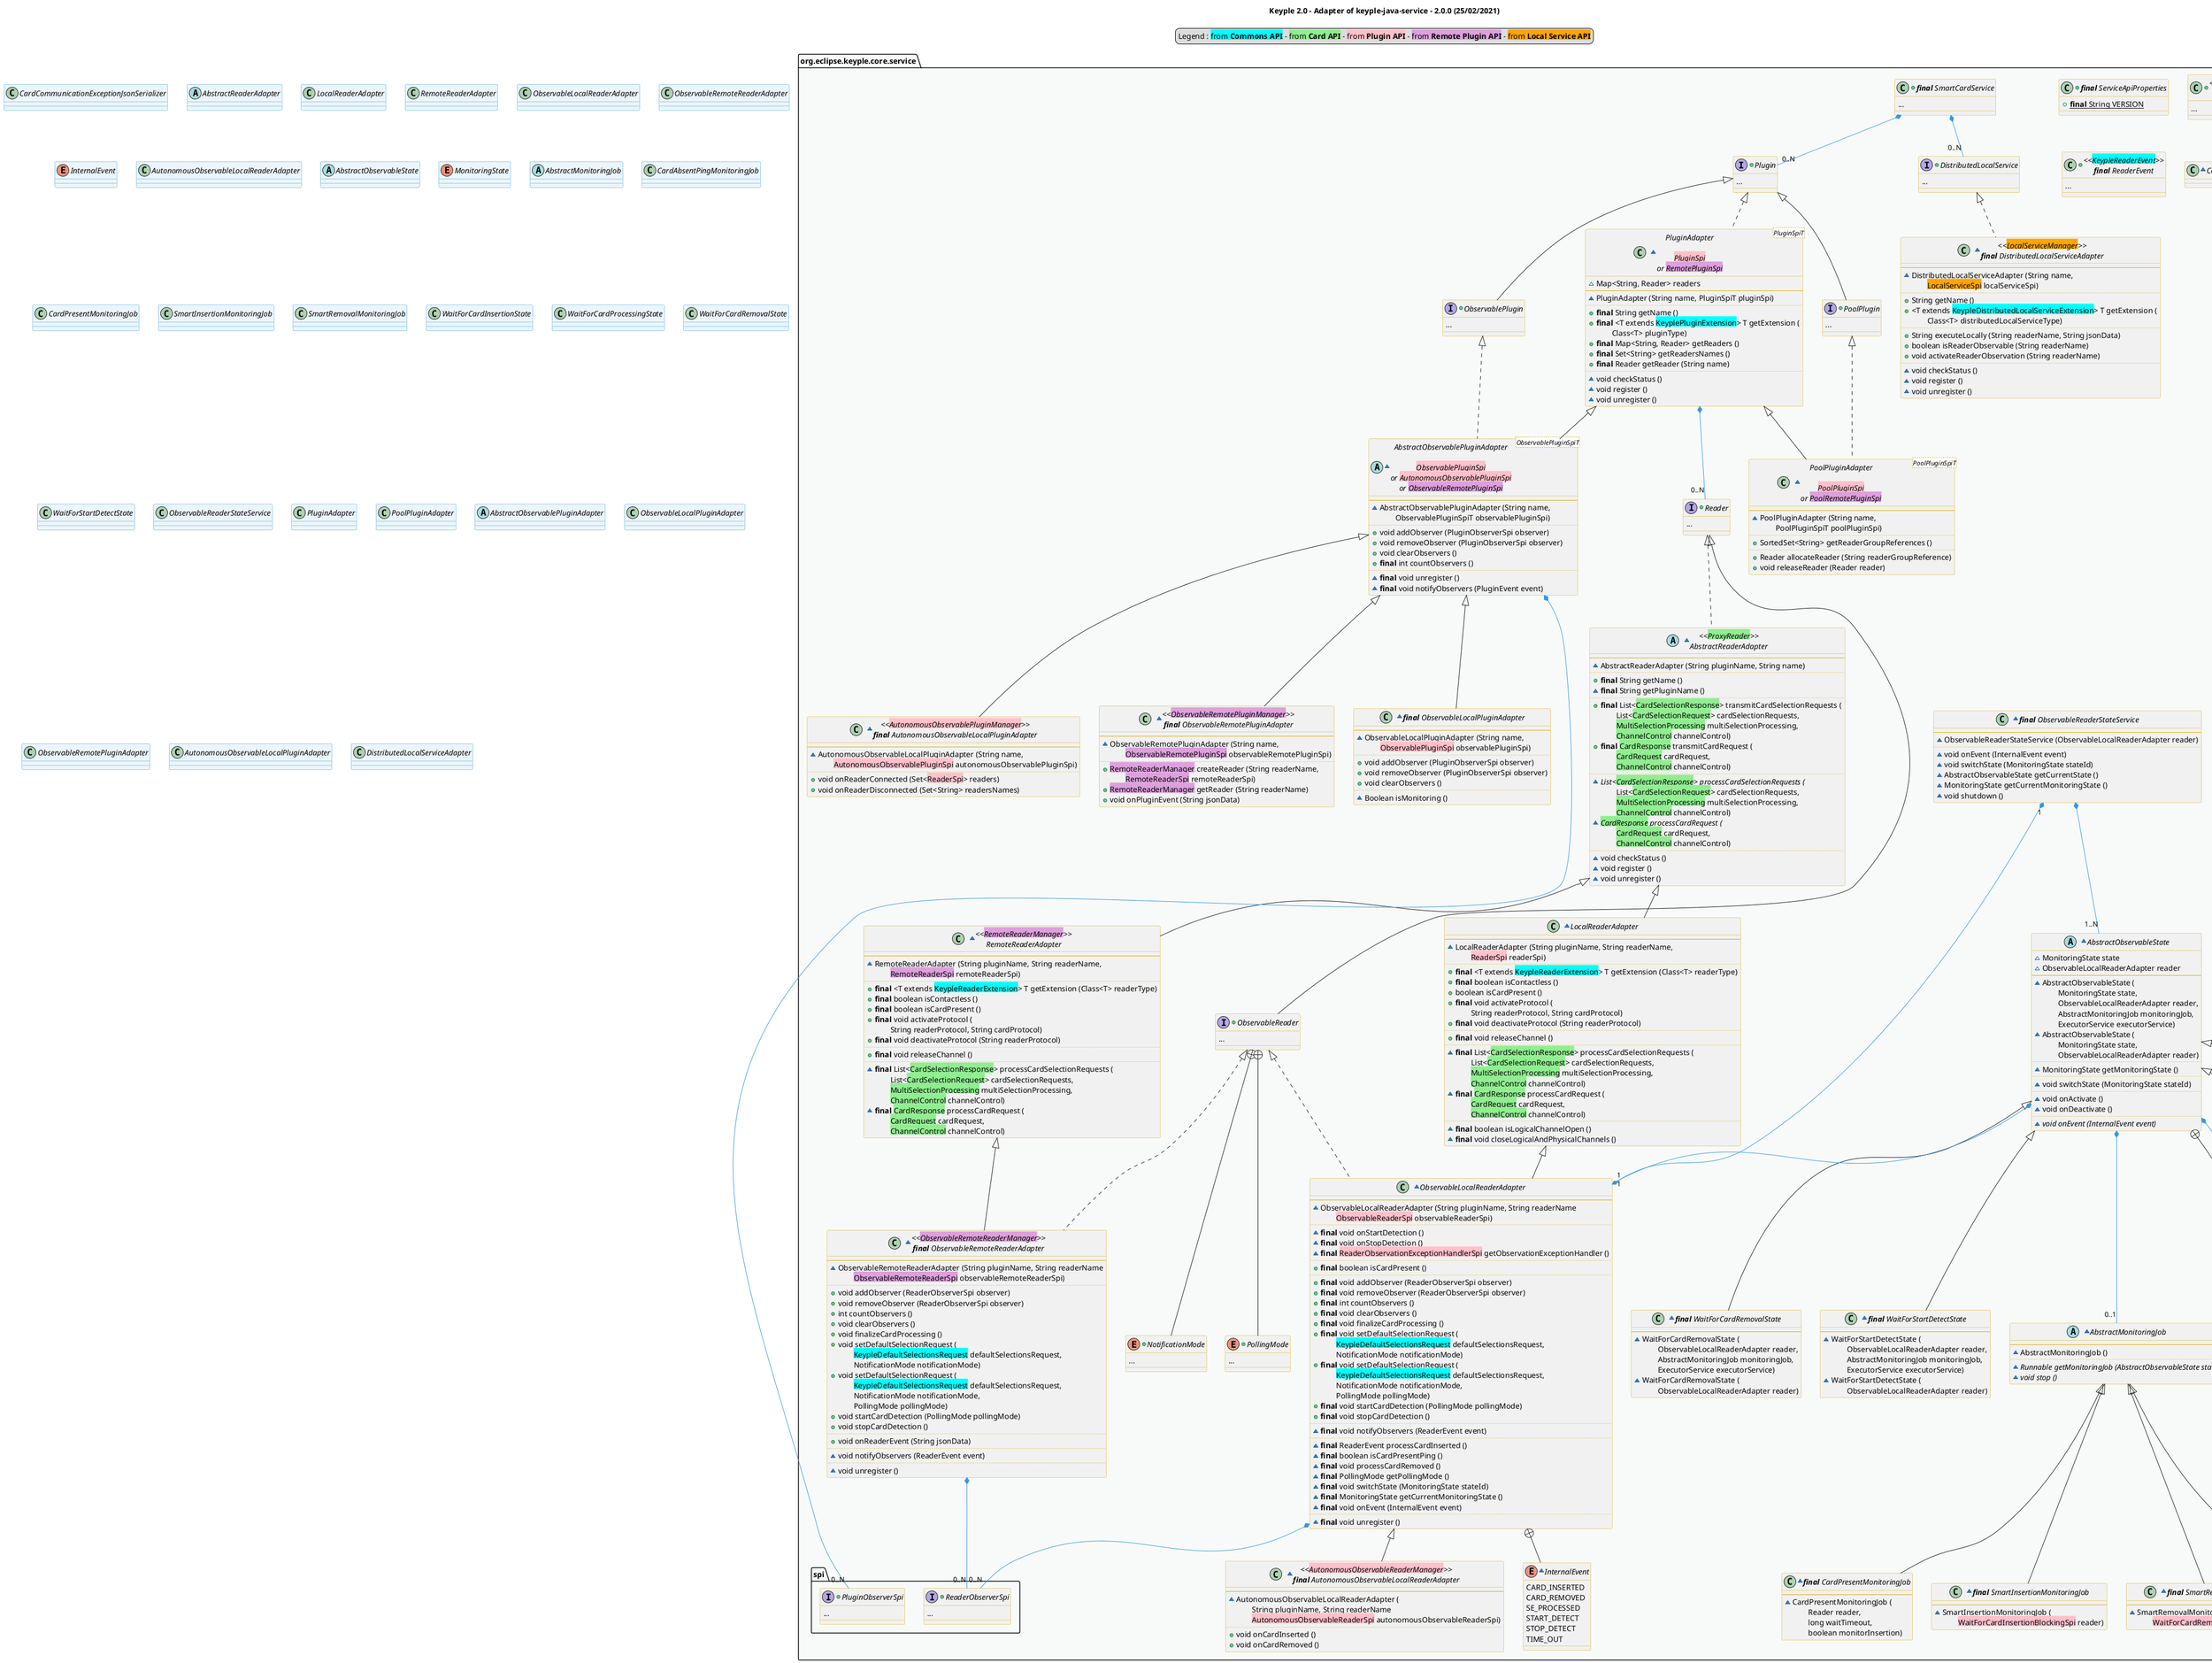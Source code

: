 @startuml
title
    Keyple 2.0 - Adapter of keyple-java-service - 2.0.0 (25/02/2021)
end title

' == THEME ==

'Couleurs issues de : https://htmlcolorcodes.com/fr/tableau-de-couleur/tableau-de-couleur-design-plat/
!define C_GREY1 F8F9F9
!define C_GREY2 F2F3F4
!define C_GREY3 E5E7E9
!define C_GREY4 D7DBDD
!define C_GREY5 CACFD2
!define C_GREY6 BDC3C7
!define C_LINK 3498DB
!define C_USE 27AE60

skinparam Shadowing false
skinparam ClassFontStyle italic
skinparam ClassBorderColor #D4AC0D
skinparam stereotypeABorderColor #A9DCDF
skinparam stereotypeIBorderColor #B4A7E5
skinparam stereotypeCBorderColor #ADD1B2
skinparam stereotypeEBorderColor #EB93DF
' Red
skinparam ClassBackgroundColor<<red>> #FDEDEC
skinparam ClassBorderColor<<red>> #E74C3C
hide <<red>> stereotype
' Purple
skinparam ClassBackgroundColor<<purple>> #F4ECF7
skinparam ClassBorderColor<<purple>> #8E44AD
hide <<purple>> stereotype
' blue
skinparam ClassBackgroundColor<<blue>> #EBF5FB
skinparam ClassBorderColor<<blue>> #3498DB
hide <<blue>> stereotype
' Green
skinparam ClassBackgroundColor<<green>> #E9F7EF
skinparam ClassBorderColor<<green>> #27AE60
hide <<green>> stereotype
' Grey
skinparam ClassBackgroundColor<<grey>> #EAECEE
skinparam ClassBorderColor<<grey>> #2C3E50
hide <<grey>> stereotype

' == CONTENT ==

legend top
    Legend : <back:cyan>from **Commons API**</back> - <back:lightGreen>from **Card API**</back> - <back:pink>from **Plugin API**</back> - <back:plum>from **Remote Plugin API**</back> - <back:orange>from **Local Service API**</back>
end legend

package "org.eclipse.keyple.core.service" as service {
    ' SPI
    package spi {
        +interface PluginObserverSpi {
            ...
        }
        +interface ReaderObserverSpi {
            ...
        }
    }
    ' SERVICE
    +class "**final** ServiceApiProperties" as ApiProperties {
        +{static} **final** String VERSION
    }
    +class "**final** SmartCardService" as SmartCardService {
        ...
    }
    +interface Plugin {
        ...
    }
    +interface DistributedLocalService {
        ...
    }
    +interface ObservablePlugin extends Plugin {
        ...
    }
    +class "<<<back:cyan>KeyplePluginEvent</back>>>\n**final** PluginEvent" as PluginEvent {
        ...
    }
    +interface PoolPlugin extends Plugin {
        ...
    }
    +interface Reader {
        ...
    }
    +interface ObservableReader extends Reader {
        ...
    }
    +enum NotificationMode {
        ...
    }
    +enum PollingMode {
        ...
    }
    +class "<<<back:cyan>KeypleReaderEvent</back>>>\n**final** ReaderEvent" as ReaderEvent {
        ...
    }

    ' ADAPTERS
    ~class CardCommunicationExceptionJsonSerializer {
    }
    ~abstract class "<<<back:lightGreen>ProxyReader</back>>>\nAbstractReaderAdapter" as AbstractReaderAdapter implements Reader {
        --
        ~AbstractReaderAdapter (String pluginName, String name)
        ..
        +**final** String getName ()
        ~**final** String getPluginName ()
        ..
        +**final** List<<back:lightGreen>CardSelectionResponse</back>> transmitCardSelectionRequests (
            \tList<<back:lightGreen>CardSelectionRequest</back>> cardSelectionRequests,
            \t<back:lightGreen>MultiSelectionProcessing</back> multiSelectionProcessing,
            \t<back:lightGreen>ChannelControl</back> channelControl)
        +**final** <back:lightGreen>CardResponse</back> transmitCardRequest (
            \t<back:lightGreen>CardRequest</back> cardRequest,
            \t<back:lightGreen>ChannelControl</back> channelControl)
        ..
        ~{abstract} List<<back:lightGreen>CardSelectionResponse</back>> processCardSelectionRequests (
            \tList<<back:lightGreen>CardSelectionRequest</back>> cardSelectionRequests,
            \t<back:lightGreen>MultiSelectionProcessing</back> multiSelectionProcessing,
            \t<back:lightGreen>ChannelControl</back> channelControl)
        ~{abstract} <back:lightGreen>CardResponse</back> processCardRequest (
            \t<back:lightGreen>CardRequest</back> cardRequest,
            \t<back:lightGreen>ChannelControl</back> channelControl)
        ..
        ~void checkStatus ()
        ~void register ()
        ~void unregister ()
    }
    ~class LocalReaderAdapter extends AbstractReaderAdapter {
        --
        ~LocalReaderAdapter (String pluginName, String readerName,
            \t<back:pink>ReaderSpi</back> readerSpi)
        ..
        +**final** <T extends <back:cyan>KeypleReaderExtension</back>> T getExtension (Class<T> readerType)
        +**final** boolean isContactless ()
        +boolean isCardPresent ()
        +**final** void activateProtocol (
            \tString readerProtocol, String cardProtocol)
        +**final** void deactivateProtocol (String readerProtocol)
        ..
        +**final** void releaseChannel ()
        ..
        ~**final** List<<back:lightGreen>CardSelectionResponse</back>> processCardSelectionRequests (
            \tList<<back:lightGreen>CardSelectionRequest</back>> cardSelectionRequests,
            \t<back:lightGreen>MultiSelectionProcessing</back> multiSelectionProcessing,
            \t<back:lightGreen>ChannelControl</back> channelControl)
        ~**final** <back:lightGreen>CardResponse</back> processCardRequest (
            \t<back:lightGreen>CardRequest</back> cardRequest,
            \t<back:lightGreen>ChannelControl</back> channelControl)
        ..
        ~**final** boolean isLogicalChannelOpen ()
        ~**final** void closeLogicalAndPhysicalChannels ()
    }
    ~class "<<<back:plum>RemoteReaderManager</back>>>\nRemoteReaderAdapter" as RemoteReaderAdapter extends AbstractReaderAdapter {
        --
        ~RemoteReaderAdapter (String pluginName, String readerName,
            \t<back:plum>RemoteReaderSpi</back> remoteReaderSpi)
        ..
        +**final** <T extends <back:cyan>KeypleReaderExtension</back>> T getExtension (Class<T> readerType)
        +**final** boolean isContactless ()
        +**final** boolean isCardPresent ()
        +**final** void activateProtocol (
            \tString readerProtocol, String cardProtocol)
        +**final** void deactivateProtocol (String readerProtocol)
        ..
        +**final** void releaseChannel ()
        ..
        ~**final** List<<back:lightGreen>CardSelectionResponse</back>> processCardSelectionRequests (
            \tList<<back:lightGreen>CardSelectionRequest</back>> cardSelectionRequests,
            \t<back:lightGreen>MultiSelectionProcessing</back> multiSelectionProcessing,
            \t<back:lightGreen>ChannelControl</back> channelControl)
        ~**final** <back:lightGreen>CardResponse</back> processCardRequest (
            \t<back:lightGreen>CardRequest</back> cardRequest,
            \t<back:lightGreen>ChannelControl</back> channelControl)
    }
    ~class ObservableLocalReaderAdapter extends LocalReaderAdapter implements ObservableReader {
        --
        ~ObservableLocalReaderAdapter (String pluginName, String readerName
            \t<back:pink>ObservableReaderSpi</back> observableReaderSpi)
        ..
        ~**final** void onStartDetection ()
        ~**final** void onStopDetection ()
        ~**final** <back:pink>ReaderObservationExceptionHandlerSpi</back> getObservationExceptionHandler ()
        ..
        +**final** boolean isCardPresent ()
        ..
        +**final** void addObserver (ReaderObserverSpi observer)
        +**final** void removeObserver (ReaderObserverSpi observer)
        +**final** int countObservers ()
        +**final** void clearObservers ()
        +**final** void finalizeCardProcessing ()
        +**final** void setDefaultSelectionRequest (
            \t<back:cyan>KeypleDefaultSelectionsRequest</back> defaultSelectionsRequest,
            \tNotificationMode notificationMode)
        +**final** void setDefaultSelectionRequest (
            \t<back:cyan>KeypleDefaultSelectionsRequest</back> defaultSelectionsRequest,
            \tNotificationMode notificationMode,
            \tPollingMode pollingMode)
        +**final** void startCardDetection (PollingMode pollingMode)
        +**final** void stopCardDetection ()
        ..
        ~**final** void notifyObservers (ReaderEvent event)
        ..
        ~**final** ReaderEvent processCardInserted ()
        ~**final** boolean isCardPresentPing ()
        ~**final** void processCardRemoved ()
        ~**final** PollingMode getPollingMode ()
        ~**final** void switchState (MonitoringState stateId)
        ~**final** MonitoringState getCurrentMonitoringState ()
        ~**final** void onEvent (InternalEvent event)
        ..
        ~**final** void unregister ()
    }
    ~enum InternalEvent {
        CARD_INSERTED
        CARD_REMOVED
        SE_PROCESSED
        START_DETECT
        STOP_DETECT
        TIME_OUT
    }
    ~class "<<<back:pink>AutonomousObservableReaderManager</back>>>\n**final** AutonomousObservableLocalReaderAdapter" as AutonomousObservableLocalReaderAdapter extends ObservableLocalReaderAdapter {
        --
        ~AutonomousObservableLocalReaderAdapter (
            \tString pluginName, String readerName
            \t<back:pink>AutonomousObservableReaderSpi</back> autonomousObservableReaderSpi)
        ..
        +void onCardInserted ()
        +void onCardRemoved ()
    }
    ~class "<<<back:plum>ObservableRemoteReaderManager</back>>>\n**final** ObservableRemoteReaderAdapter" as ObservableRemoteReaderAdapter extends RemoteReaderAdapter implements ObservableReader {
        --
        ~ObservableRemoteReaderAdapter (String pluginName, String readerName
            \t<back:plum>ObservableRemoteReaderSpi</back> observableRemoteReaderSpi)
        ..
        +void addObserver (ReaderObserverSpi observer)
        +void removeObserver (ReaderObserverSpi observer)
        +int countObservers ()
        +void clearObservers ()
        +void finalizeCardProcessing ()
        +void setDefaultSelectionRequest (
            \t<back:cyan>KeypleDefaultSelectionsRequest</back> defaultSelectionsRequest,
            \tNotificationMode notificationMode)
        +void setDefaultSelectionRequest (
            \t<back:cyan>KeypleDefaultSelectionsRequest</back> defaultSelectionsRequest,
            \tNotificationMode notificationMode,
            \tPollingMode pollingMode)
        +void startCardDetection (PollingMode pollingMode)
        +void stopCardDetection ()
        ..
        +void onReaderEvent (String jsonData)
        ..
        ~void notifyObservers (ReaderEvent event)
        ..
        ~void unregister ()
    }

    ' AUTOMATE
    ~class "**final** ObservableReaderStateService" as ObservableReaderStateService {
        --
        ~ObservableReaderStateService (ObservableLocalReaderAdapter reader)
        ..
        ~void onEvent (InternalEvent event)
        ~void switchState (MonitoringState stateId)
        ~AbstractObservableState getCurrentState ()
        ~MonitoringState getCurrentMonitoringState ()
        ~void shutdown ()
    }
    ~abstract class AbstractObservableState {
        ~MonitoringState state
        ~ObservableLocalReaderAdapter reader
        --
        ~AbstractObservableState (
            \tMonitoringState state,
            \tObservableLocalReaderAdapter reader,
            \tAbstractMonitoringJob monitoringJob,
            \tExecutorService executorService)
        ~AbstractObservableState (
            \tMonitoringState state,
            \tObservableLocalReaderAdapter reader)
        ..
        ~MonitoringState getMonitoringState ()
        ..
        ~void switchState (MonitoringState stateId)
        ..
        ~void onActivate ()
        ~void onDeactivate ()
        ..
        ~{abstract} void onEvent (InternalEvent event)
    }
    ~enum MonitoringState {
        WAIT_FOR_START_DETECTION
        WAIT_FOR_SE_INSERTION
        WAIT_FOR_SE_PROCESSING
        WAIT_FOR_SE_REMOVAL
    }
    ~class "**final** WaitForCardInsertionState" as WaitForCardInsertionState extends AbstractObservableState {
        --
        ~WaitForCardInsertionState (
            \tObservableLocalReaderAdapter reader,
            \tAbstractMonitoringJob monitoringJob,
            \tExecutorService executorService)
        ~WaitForCardInsertionState (
            \tObservableLocalReaderAdapter reader)
    }
    ~class "**final** WaitForCardProcessingState" as WaitForCardProcessingState extends AbstractObservableState {
        --
        ~WaitForCardProcessingState (
            \tObservableLocalReaderAdapter reader,
            \tAbstractMonitoringJob monitoringJob,
            \tExecutorService executorService)
        ~WaitForCardProcessingState (
            \tObservableLocalReaderAdapter reader)
    }
    ~class "**final** WaitForCardRemovalState" as WaitForCardRemovalState extends AbstractObservableState {
        --
        ~WaitForCardRemovalState (
            \tObservableLocalReaderAdapter reader,
            \tAbstractMonitoringJob monitoringJob,
            \tExecutorService executorService)
        ~WaitForCardRemovalState (
            \tObservableLocalReaderAdapter reader)
    }
    ~class "**final** WaitForStartDetectState" as WaitForStartDetectState extends AbstractObservableState {
        --
        ~WaitForStartDetectState (
            \tObservableLocalReaderAdapter reader,
            \tAbstractMonitoringJob monitoringJob,
            \tExecutorService executorService)
        ~WaitForStartDetectState (
            \tObservableLocalReaderAdapter reader)
    }
    ~abstract class AbstractMonitoringJob {
        --
        ~AbstractMonitoringJob ()
        ..
        ~{abstract} Runnable getMonitoringJob (AbstractObservableState state)
        ~{abstract} void stop ()
    }
    ~class "**final** CardAbsentPingMonitoringJob" as CardAbsentPingMonitoringJob extends AbstractMonitoringJob {
        --
        ~CardAbsentPingMonitoringJob (
            \tObservableLocalReaderAdapter reader)
        ~CardAbsentPingMonitoringJob (
            \tObservableLocalReaderAdapter reader,
            \tlong removalWait)
    }
    ~class "**final** CardPresentMonitoringJob" as CardPresentMonitoringJob extends AbstractMonitoringJob {
        --
        ~CardPresentMonitoringJob (
            \tReader reader,
            \tlong waitTimeout,
            \tboolean monitorInsertion)
    }
    ~class "**final** SmartInsertionMonitoringJob" as SmartInsertionMonitoringJob extends AbstractMonitoringJob {
        --
        ~SmartInsertionMonitoringJob (
            \t<back:pink>WaitForCardInsertionBlockingSpi</back> reader)
    }
    ~class "**final** SmartRemovalMonitoringJob" as SmartRemovalMonitoringJob extends AbstractMonitoringJob {
        --
        ~SmartRemovalMonitoringJob (
            \t<back:pink>WaitForCardRemovalBlockingSpi</back> reader)
    }
    ' PLUGIN
    ~class "PluginAdapter\n\n<back:pink>PluginSpi</back>\nor <back:plum>RemotePluginSpi</back>" as PluginAdapter<PluginSpiT> implements Plugin {
        ~Map<String, Reader> readers
        --
        ~PluginAdapter (String name, PluginSpiT pluginSpi)
        ..
        +**final** String getName ()
        +**final** <T extends <back:cyan>KeyplePluginExtension</back>> T getExtension (
            \tClass<T> pluginType)
        +**final** Map<String, Reader> getReaders ()
        +**final** Set<String> getReadersNames ()
        +**final** Reader getReader (String name)
        ..
        ~void checkStatus ()
        ~void register ()
        ~void unregister ()
    }
    ~class "<<<back:orange>LocalServiceManager</back>>>\n**final** DistributedLocalServiceAdapter" as DistributedLocalServiceAdapter implements DistributedLocalService {
        --
        ~DistributedLocalServiceAdapter (String name,
            \t<back:orange>LocalServiceSpi</back> localServiceSpi)
        ..
        +String getName ()
        +<T extends <back:cyan>KeypleDistributedLocalServiceExtension</back>> T getExtension (
            \tClass<T> distributedLocalServiceType)
        ..
        +String executeLocally (String readerName, String jsonData)
        +boolean isReaderObservable (String readerName)
        +void activateReaderObservation (String readerName)
        ..
        ~void checkStatus ()
        ~void register ()
        ~void unregister ()
    }
    ~class "PoolPluginAdapter\n\n<back:pink>PoolPluginSpi</back>\nor <back:plum>PoolRemotePluginSpi</back>" as PoolPluginAdapter<PoolPluginSpiT> extends PluginAdapter implements PoolPlugin {
        --
        ~PoolPluginAdapter (String name,
            \tPoolPluginSpiT poolPluginSpi)
        ..
        +SortedSet<String> getReaderGroupReferences ()
        ..
        +Reader allocateReader (String readerGroupReference)
        +void releaseReader (Reader reader)
    }
    ~abstract class "AbstractObservablePluginAdapter\n\n<back:pink>ObservablePluginSpi</back>\nor <back:pink>AutonomousObservablePluginSpi</back>\nor <back:plum>ObservableRemotePluginSpi</back>" as AbstractObservablePluginAdapter<ObservablePluginSpiT> extends PluginAdapter implements ObservablePlugin {
        --
        ~AbstractObservablePluginAdapter (String name,
            \tObservablePluginSpiT observablePluginSpi)
        ..
        +void addObserver (PluginObserverSpi observer)
        +void removeObserver (PluginObserverSpi observer)
        +void clearObservers ()
        +**final** int countObservers ()
        ..
        ~**final** void unregister ()
        ~**final** void notifyObservers (PluginEvent event)
    }
    ~class "<<<back:plum>ObservableRemotePluginManager</back>>>\n**final** ObservableRemotePluginAdapter" as ObservableRemotePluginAdapter extends AbstractObservablePluginAdapter {
        --
        ~ObservableRemotePluginAdapter (String name,
            \t<back:plum>ObservableRemotePluginSpi</back> observableRemotePluginSpi)
        ..
        +<back:plum>RemoteReaderManager</back> createReader (String readerName,
            \t<back:plum>RemoteReaderSpi</back> remoteReaderSpi)
        +<back:plum>RemoteReaderManager</back> getReader (String readerName)
        +void onPluginEvent (String jsonData)
    }
    ~class "**final** ObservableLocalPluginAdapter" as ObservableLocalPluginAdapter extends AbstractObservablePluginAdapter {
        --
        ~ObservableLocalPluginAdapter (String name,
            \t<back:pink>ObservablePluginSpi</back> observablePluginSpi)
        ..
        +void addObserver (PluginObserverSpi observer)
        +void removeObserver (PluginObserverSpi observer)
        +void clearObservers ()
        ..
        ~Boolean isMonitoring ()
    }
    ~class "<<<back:pink>AutonomousObservablePluginManager</back>>>\n**final** AutonomousObservableLocalPluginAdapter" as AutonomousObservableLocalPluginAdapter extends AbstractObservablePluginAdapter {
        --
        ~AutonomousObservableLocalPluginAdapter (String name,
            \t<back:pink>AutonomousObservablePluginSpi</back> autonomousObservablePluginSpi)
        ..
        +void onReaderConnected (Set<<back:pink>ReaderSpi</back>> readers)
        +void onReaderDisconnected (Set<String> readersNames)
    }
}

' Associations

SmartCardService *-- "0..N" Plugin #C_LINK
SmartCardService *-- "0..N" DistributedLocalService #C_LINK

ObservableReader +-- NotificationMode
ObservableReader +-- PollingMode


ObservableLocalReaderAdapter +-- InternalEvent
ObservableLocalReaderAdapter "1" *-up-* "1" ObservableReaderStateService #C_LINK

ObservableReaderStateService *-- "1..N" AbstractObservableState #C_LINK

AbstractObservableState +-- MonitoringState
AbstractObservableState *-- "1" MonitoringState #C_LINK
AbstractObservableState *-- "1" ObservableLocalReaderAdapter #C_LINK
AbstractObservableState *-- "0..1" AbstractMonitoringJob #C_LINK

PluginAdapter *-- "0..N" Reader #C_LINK

AbstractObservablePluginAdapter *-- "0..N" PluginObserverSpi #C_LINK

ObservableLocalReaderAdapter *-- "0..N" ReaderObserverSpi #C_LINK
ObservableRemoteReaderAdapter *-- "0..N" ReaderObserverSpi #C_LINK

' == LAYOUT ==

'CardAPI -[hidden]- SmartCardService

' == STYLE ==

package service #C_GREY1 {}
package spi #C_GREY2 {}

class CardCommunicationExceptionJsonSerializer <<blue>>
abstract class AbstractReaderAdapter <<blue>>
class LocalReaderAdapter <<blue>>
class RemoteReaderAdapter <<blue>>
class ObservableLocalReaderAdapter <<blue>>
class ObservableRemoteReaderAdapter <<blue>>
enum InternalEvent <<blue>>
class AutonomousObservableLocalReaderAdapter <<blue>>
abstract class AbstractObservableState <<blue>>
enum MonitoringState <<blue>>
abstract class AbstractMonitoringJob <<blue>>
class CardAbsentPingMonitoringJob <<blue>>
class CardPresentMonitoringJob <<blue>>
class SmartInsertionMonitoringJob <<blue>>
class SmartRemovalMonitoringJob <<blue>>
class WaitForCardInsertionState <<blue>>
class WaitForCardProcessingState <<blue>>
class WaitForCardRemovalState <<blue>>
class WaitForStartDetectState <<blue>>
class ObservableReaderStateService <<blue>>

class PluginAdapter <<blue>>
class PoolPluginAdapter <<blue>>
abstract class AbstractObservablePluginAdapter <<blue>>
class ObservableLocalPluginAdapter <<blue>>
class ObservableRemotePluginAdapter <<blue>>
class ObservableLocalPluginAdapter <<blue>>
class AutonomousObservableLocalPluginAdapter <<blue>>
class DistributedLocalServiceAdapter <<blue>>

@enduml